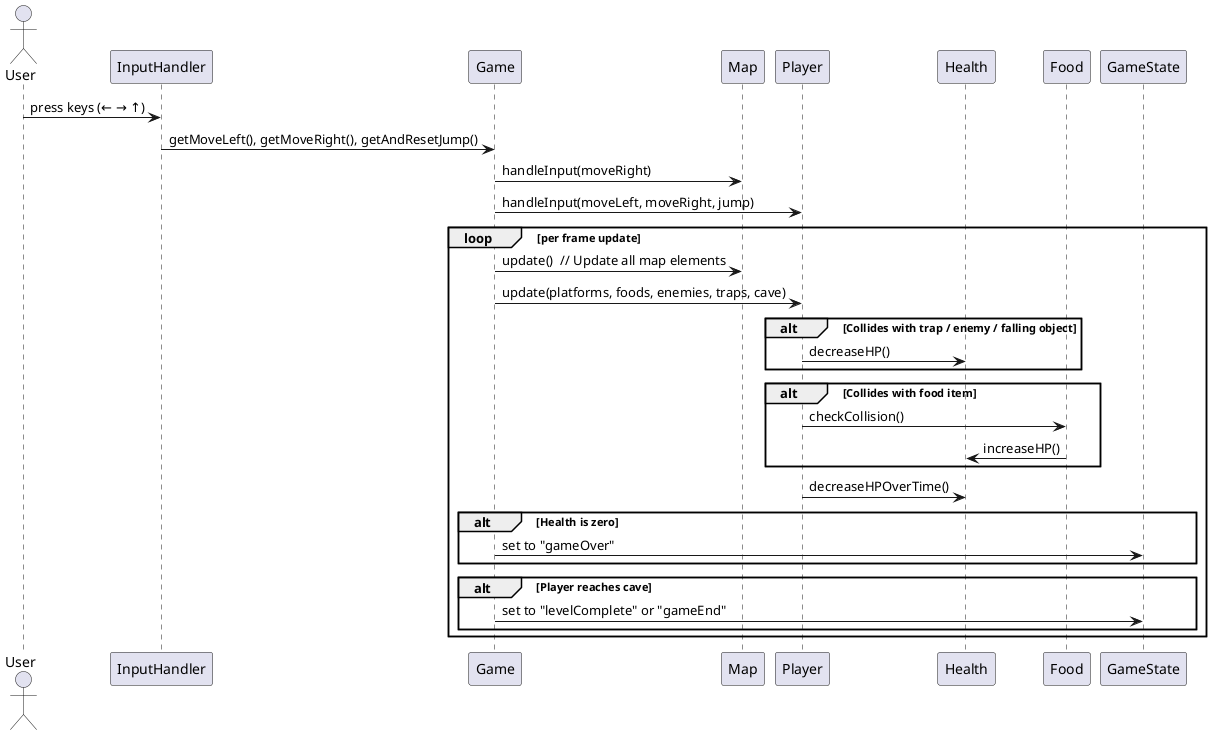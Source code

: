 @startuml
actor User

User -> InputHandler : press keys (← → ↑)
InputHandler -> Game : getMoveLeft(), getMoveRight(), getAndResetJump()
Game -> Map : handleInput(moveRight)
Game -> Player : handleInput(moveLeft, moveRight, jump)

loop per frame update
    Game -> Map : update()  // Update all map elements
    Game -> Player : update(platforms, foods, enemies, traps, cave)

    alt Collides with trap / enemy / falling object
        Player -> Health : decreaseHP()
    end

    alt Collides with food item
        Player -> Food : checkCollision()
        Food -> Health : increaseHP()
    end

    Player -> Health : decreaseHPOverTime()

    alt Health is zero
        Game -> GameState : set to "gameOver"
    end

    alt Player reaches cave
        Game -> GameState : set to "levelComplete" or "gameEnd"
    end
end
@enduml
